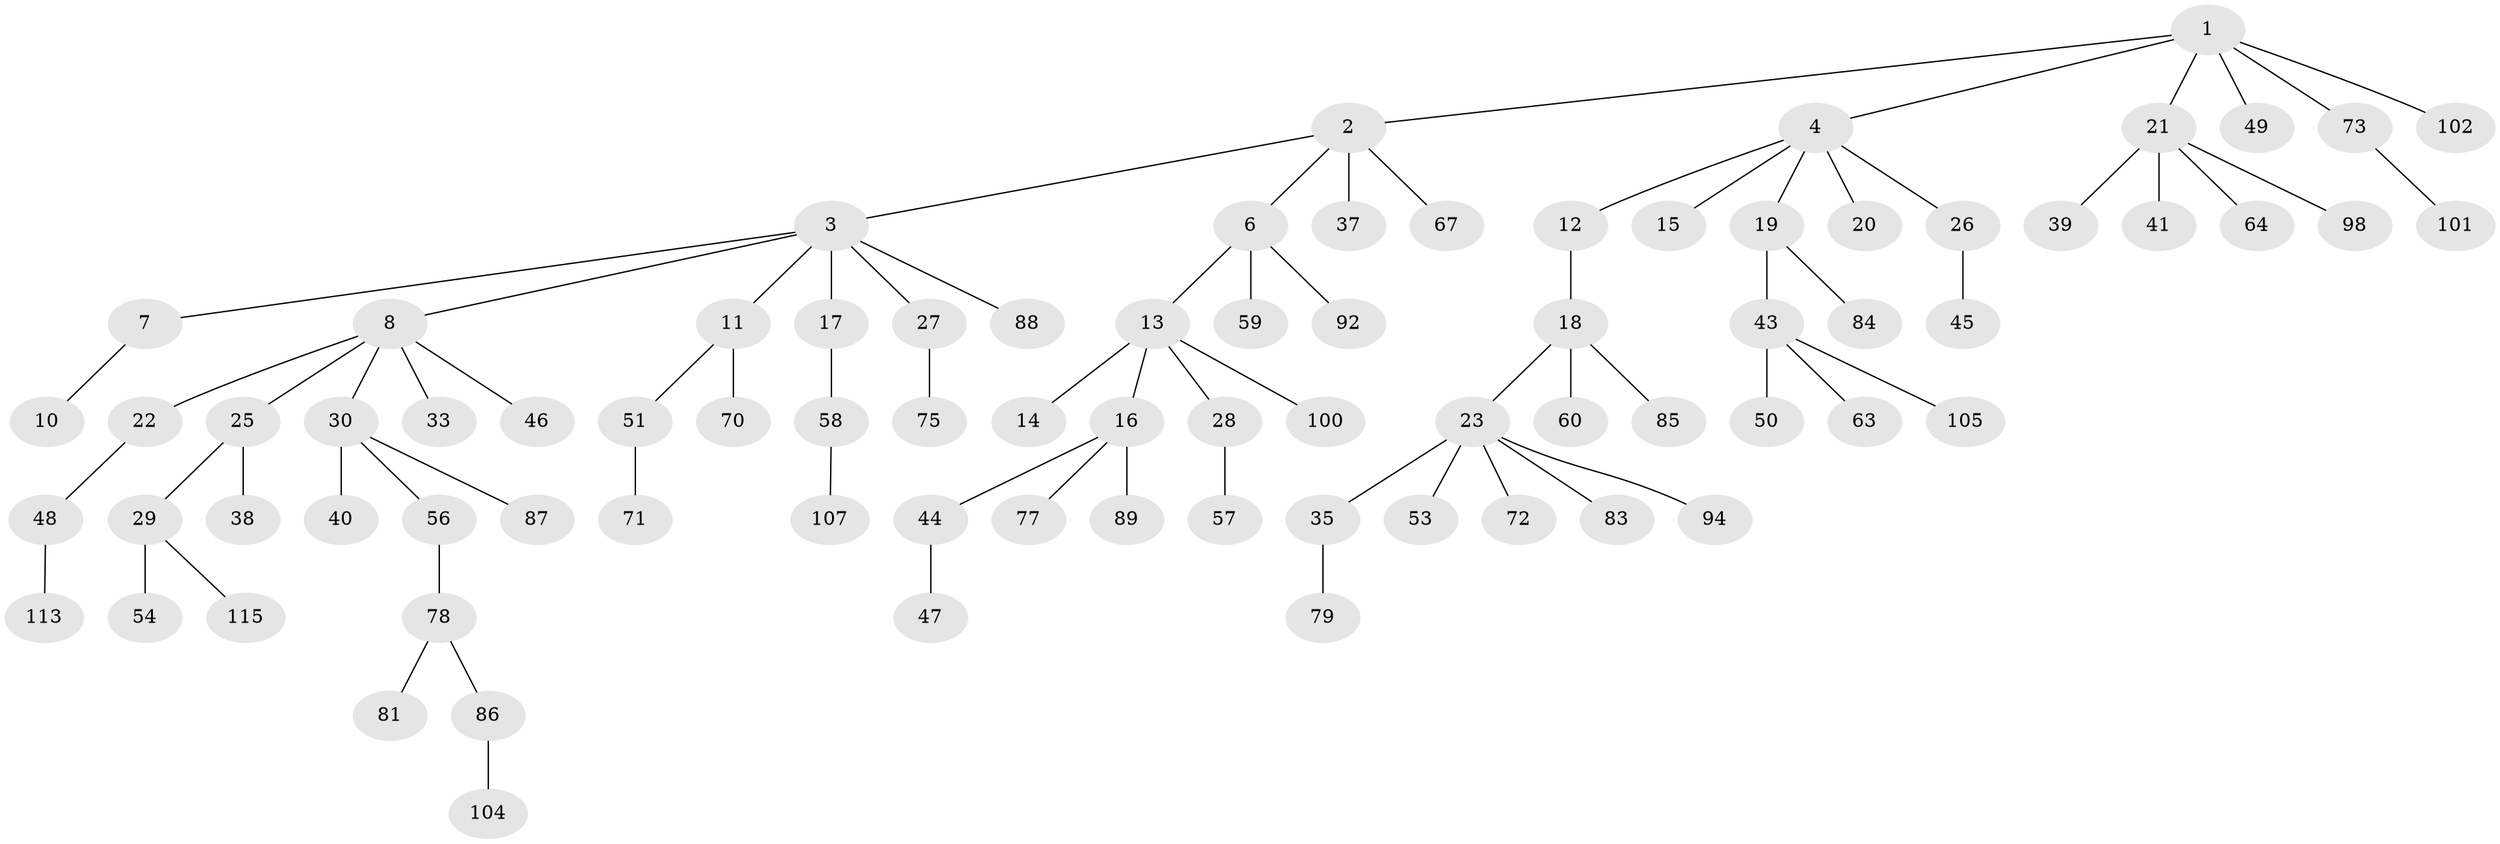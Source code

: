 // Generated by graph-tools (version 1.1) at 2025/52/02/27/25 19:52:11]
// undirected, 80 vertices, 79 edges
graph export_dot {
graph [start="1"]
  node [color=gray90,style=filled];
  1 [super="+34"];
  2 [super="+62"];
  3 [super="+5"];
  4 [super="+9"];
  6;
  7;
  8 [super="+31"];
  10 [super="+103"];
  11;
  12;
  13 [super="+68"];
  14;
  15 [super="+52"];
  16 [super="+32"];
  17 [super="+74"];
  18 [super="+36"];
  19 [super="+61"];
  20;
  21 [super="+97"];
  22;
  23 [super="+24"];
  25 [super="+42"];
  26;
  27 [super="+65"];
  28;
  29 [super="+114"];
  30 [super="+76"];
  33;
  35 [super="+55"];
  37 [super="+82"];
  38;
  39;
  40;
  41;
  43 [super="+93"];
  44;
  45 [super="+69"];
  46 [super="+109"];
  47;
  48 [super="+110"];
  49 [super="+111"];
  50;
  51 [super="+66"];
  53 [super="+112"];
  54 [super="+96"];
  56;
  57 [super="+108"];
  58;
  59;
  60;
  63;
  64;
  67;
  70;
  71;
  72;
  73 [super="+91"];
  75;
  77 [super="+90"];
  78 [super="+80"];
  79;
  81 [super="+106"];
  83;
  84;
  85;
  86 [super="+95"];
  87;
  88;
  89;
  92;
  94;
  98 [super="+99"];
  100;
  101;
  102;
  104;
  105;
  107;
  113;
  115;
  1 -- 2;
  1 -- 4;
  1 -- 21;
  1 -- 49;
  1 -- 73;
  1 -- 102;
  2 -- 3;
  2 -- 6;
  2 -- 37;
  2 -- 67;
  3 -- 7;
  3 -- 17;
  3 -- 27;
  3 -- 88;
  3 -- 8;
  3 -- 11;
  4 -- 15;
  4 -- 19;
  4 -- 20;
  4 -- 26;
  4 -- 12;
  6 -- 13;
  6 -- 59;
  6 -- 92;
  7 -- 10;
  8 -- 22;
  8 -- 25;
  8 -- 30;
  8 -- 33;
  8 -- 46;
  11 -- 51;
  11 -- 70;
  12 -- 18;
  13 -- 14;
  13 -- 16;
  13 -- 28;
  13 -- 100;
  16 -- 77;
  16 -- 89;
  16 -- 44;
  17 -- 58;
  18 -- 23;
  18 -- 60;
  18 -- 85;
  19 -- 43;
  19 -- 84;
  21 -- 39;
  21 -- 41;
  21 -- 64;
  21 -- 98;
  22 -- 48;
  23 -- 53;
  23 -- 72;
  23 -- 35;
  23 -- 83;
  23 -- 94;
  25 -- 29;
  25 -- 38;
  26 -- 45;
  27 -- 75;
  28 -- 57;
  29 -- 54;
  29 -- 115;
  30 -- 40;
  30 -- 56;
  30 -- 87;
  35 -- 79;
  43 -- 50;
  43 -- 63;
  43 -- 105;
  44 -- 47;
  48 -- 113;
  51 -- 71;
  56 -- 78;
  58 -- 107;
  73 -- 101;
  78 -- 81;
  78 -- 86;
  86 -- 104;
}
